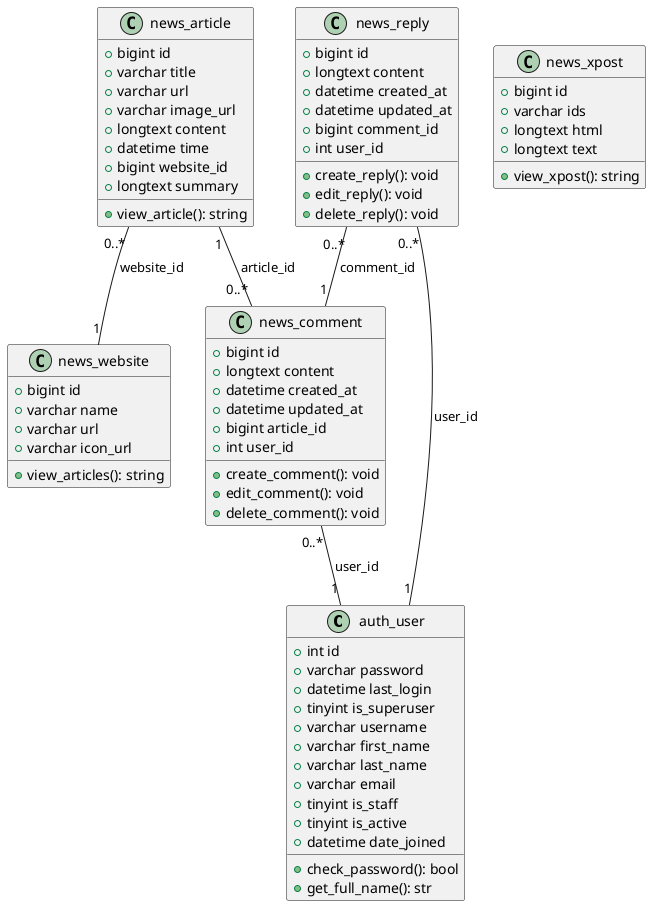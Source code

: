 @startuml

class auth_user {
  +int id
  +varchar password
  +datetime last_login
  +tinyint is_superuser
  +varchar username
  +varchar first_name
  +varchar last_name
  +varchar email
  +tinyint is_staff
  +tinyint is_active
  +datetime date_joined
  +check_password(): bool
  +get_full_name(): str
}

class news_article {
  +bigint id
  +varchar title
  +varchar url
  +varchar image_url
  +longtext content
  +datetime time
  +bigint website_id
  +longtext summary
  +view_article(): string
}

class news_comment {
  +bigint id
  +longtext content
  +datetime created_at
  +datetime updated_at
  +bigint article_id
  +int user_id
  +create_comment(): void
  +edit_comment(): void
  +delete_comment(): void
}

class news_reply {
  +bigint id
  +longtext content
  +datetime created_at
  +datetime updated_at
  +bigint comment_id
  +int user_id
  +create_reply(): void
  +edit_reply(): void
  +delete_reply(): void
}

class news_website {
  +bigint id
  +varchar name
  +varchar url
  +varchar icon_url
  +view_articles(): string
}

class news_xpost {
  +bigint id
  +varchar ids
  +longtext html
  +longtext text
  +view_xpost(): string
}

news_article "1" -- "0..*" news_comment : "article_id"
news_comment "0..*" -- "1" auth_user : "user_id"
news_reply "0..*" -- "1" news_comment : "comment_id"
news_reply "0..*" -- "1" auth_user : "user_id"
news_article "0..*" -- "1" news_website : "website_id"

@enduml
